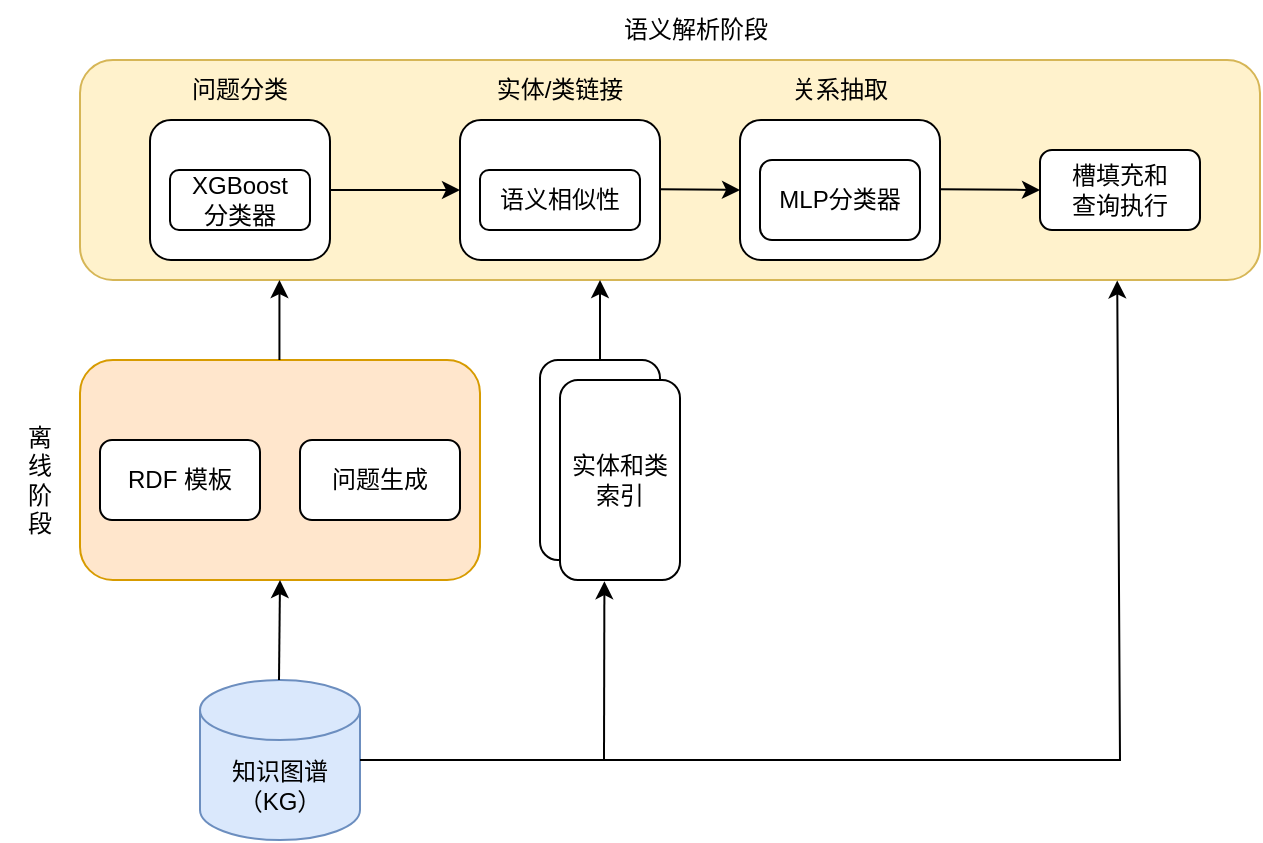 <mxfile version="21.3.2" type="device">
  <diagram name="第 1 页" id="_HAgdRkq3kSCtI3j7kdd">
    <mxGraphModel dx="825" dy="541" grid="0" gridSize="10" guides="1" tooltips="1" connect="1" arrows="1" fold="1" page="1" pageScale="1" pageWidth="827" pageHeight="1169" math="0" shadow="0">
      <root>
        <mxCell id="0" />
        <mxCell id="1" parent="0" />
        <mxCell id="BYR2KeRBXnYKR4DnQvIY-14" value="语义解析阶段" style="text;html=1;strokeColor=none;fillColor=default;align=center;verticalAlign=middle;whiteSpace=wrap;rounded=0;" parent="1" vertex="1">
          <mxGeometry x="348" y="60" width="80" height="30" as="geometry" />
        </mxCell>
        <mxCell id="BYR2KeRBXnYKR4DnQvIY-12" value="" style="rounded=1;whiteSpace=wrap;html=1;fillColor=#fff2cc;strokeColor=#d6b656;" parent="1" vertex="1">
          <mxGeometry x="80" y="90" width="590" height="110" as="geometry" />
        </mxCell>
        <mxCell id="BYR2KeRBXnYKR4DnQvIY-11" value="" style="rounded=1;whiteSpace=wrap;html=1;fillColor=#ffe6cc;strokeColor=#d79b00;" parent="1" vertex="1">
          <mxGeometry x="80" y="240" width="200" height="110" as="geometry" />
        </mxCell>
        <mxCell id="BYR2KeRBXnYKR4DnQvIY-1" value="知识图谱（KG）" style="shape=cylinder3;whiteSpace=wrap;html=1;boundedLbl=1;backgroundOutline=1;size=15;fillColor=#dae8fc;strokeColor=#6c8ebf;" parent="1" vertex="1">
          <mxGeometry x="140" y="400" width="80" height="80" as="geometry" />
        </mxCell>
        <mxCell id="BYR2KeRBXnYKR4DnQvIY-2" value="RDF 模板" style="rounded=1;whiteSpace=wrap;html=1;" parent="1" vertex="1">
          <mxGeometry x="90" y="280" width="80" height="40" as="geometry" />
        </mxCell>
        <mxCell id="BYR2KeRBXnYKR4DnQvIY-3" value="问题生成" style="rounded=1;whiteSpace=wrap;html=1;" parent="1" vertex="1">
          <mxGeometry x="190" y="280" width="80" height="40" as="geometry" />
        </mxCell>
        <mxCell id="ioGBoC5dE54JVlJa6CXK-7" value="" style="rounded=1;whiteSpace=wrap;html=1;" vertex="1" parent="1">
          <mxGeometry x="410" y="120" width="100" height="70" as="geometry" />
        </mxCell>
        <mxCell id="BYR2KeRBXnYKR4DnQvIY-7" value="MLP分类器" style="rounded=1;whiteSpace=wrap;html=1;" parent="1" vertex="1">
          <mxGeometry x="420" y="140" width="80" height="40" as="geometry" />
        </mxCell>
        <mxCell id="BYR2KeRBXnYKR4DnQvIY-9" value="槽填充和&lt;br&gt;查询执行" style="rounded=1;whiteSpace=wrap;html=1;" parent="1" vertex="1">
          <mxGeometry x="560" y="135" width="80" height="40" as="geometry" />
        </mxCell>
        <mxCell id="BYR2KeRBXnYKR4DnQvIY-13" value="离&lt;br&gt;线&lt;br&gt;阶&lt;br&gt;段" style="text;html=1;strokeColor=none;fillColor=none;align=center;verticalAlign=middle;whiteSpace=wrap;rounded=0;" parent="1" vertex="1">
          <mxGeometry x="40" y="260" width="40" height="80" as="geometry" />
        </mxCell>
        <mxCell id="BYR2KeRBXnYKR4DnQvIY-15" value="" style="rounded=1;whiteSpace=wrap;html=1;" parent="1" vertex="1">
          <mxGeometry x="310" y="240" width="60" height="100" as="geometry" />
        </mxCell>
        <mxCell id="BYR2KeRBXnYKR4DnQvIY-16" value="实体和类索引" style="rounded=1;whiteSpace=wrap;html=1;" parent="1" vertex="1">
          <mxGeometry x="320" y="250" width="60" height="100" as="geometry" />
        </mxCell>
        <mxCell id="BYR2KeRBXnYKR4DnQvIY-19" value="" style="edgeStyle=orthogonalEdgeStyle;rounded=0;orthogonalLoop=1;jettySize=auto;html=1;exitX=0.5;exitY=0;exitDx=0;exitDy=0;entryX=0.5;entryY=1;entryDx=0;entryDy=0;" parent="1" target="BYR2KeRBXnYKR4DnQvIY-11" edge="1">
          <mxGeometry relative="1" as="geometry">
            <mxPoint x="179.5" y="400" as="sourcePoint" />
            <mxPoint x="180.5" y="363" as="targetPoint" />
          </mxGeometry>
        </mxCell>
        <mxCell id="BYR2KeRBXnYKR4DnQvIY-23" value="" style="endArrow=classic;html=1;rounded=0;entryX=0.879;entryY=1.002;entryDx=0;entryDy=0;entryPerimeter=0;" parent="1" target="BYR2KeRBXnYKR4DnQvIY-12" edge="1">
          <mxGeometry width="50" height="50" relative="1" as="geometry">
            <mxPoint x="220" y="440" as="sourcePoint" />
            <mxPoint x="660" y="440" as="targetPoint" />
            <Array as="points">
              <mxPoint x="600" y="440" />
            </Array>
          </mxGeometry>
        </mxCell>
        <mxCell id="BYR2KeRBXnYKR4DnQvIY-24" value="" style="endArrow=classic;html=1;rounded=0;entryX=0.37;entryY=1.006;entryDx=0;entryDy=0;entryPerimeter=0;" parent="1" target="BYR2KeRBXnYKR4DnQvIY-16" edge="1">
          <mxGeometry width="50" height="50" relative="1" as="geometry">
            <mxPoint x="342" y="440" as="sourcePoint" />
            <mxPoint x="400" y="390" as="targetPoint" />
          </mxGeometry>
        </mxCell>
        <mxCell id="ioGBoC5dE54JVlJa6CXK-5" value="" style="rounded=1;whiteSpace=wrap;html=1;" vertex="1" parent="1">
          <mxGeometry x="115" y="120" width="90" height="70" as="geometry" />
        </mxCell>
        <mxCell id="BYR2KeRBXnYKR4DnQvIY-50" value="" style="endArrow=classic;html=1;rounded=0;" parent="1" edge="1">
          <mxGeometry width="50" height="50" relative="1" as="geometry">
            <mxPoint x="340" y="240" as="sourcePoint" />
            <mxPoint x="340" y="200" as="targetPoint" />
          </mxGeometry>
        </mxCell>
        <mxCell id="BYR2KeRBXnYKR4DnQvIY-51" value="" style="endArrow=classic;html=1;rounded=0;" parent="1" edge="1">
          <mxGeometry width="50" height="50" relative="1" as="geometry">
            <mxPoint x="179.72" y="240" as="sourcePoint" />
            <mxPoint x="179.72" y="200" as="targetPoint" />
          </mxGeometry>
        </mxCell>
        <mxCell id="ioGBoC5dE54JVlJa6CXK-1" value="XGBoost&lt;br&gt;分类器" style="rounded=1;whiteSpace=wrap;html=1;" vertex="1" parent="1">
          <mxGeometry x="125" y="145" width="70" height="30" as="geometry" />
        </mxCell>
        <mxCell id="ioGBoC5dE54JVlJa6CXK-6" value="" style="rounded=1;whiteSpace=wrap;html=1;" vertex="1" parent="1">
          <mxGeometry x="270" y="120" width="100" height="70" as="geometry" />
        </mxCell>
        <mxCell id="ioGBoC5dE54JVlJa6CXK-2" value="问题分类" style="text;html=1;strokeColor=none;fillColor=none;align=center;verticalAlign=middle;whiteSpace=wrap;rounded=0;" vertex="1" parent="1">
          <mxGeometry x="130" y="90" width="60" height="30" as="geometry" />
        </mxCell>
        <mxCell id="ioGBoC5dE54JVlJa6CXK-3" value="实体/类链接" style="text;html=1;strokeColor=none;fillColor=none;align=center;verticalAlign=middle;whiteSpace=wrap;rounded=0;" vertex="1" parent="1">
          <mxGeometry x="285" y="90" width="70" height="30" as="geometry" />
        </mxCell>
        <mxCell id="ioGBoC5dE54JVlJa6CXK-4" value="语义相似性" style="rounded=1;whiteSpace=wrap;html=1;" vertex="1" parent="1">
          <mxGeometry x="280" y="145" width="80" height="30" as="geometry" />
        </mxCell>
        <mxCell id="ioGBoC5dE54JVlJa6CXK-8" value="关系抽取" style="text;html=1;strokeColor=none;fillColor=none;align=center;verticalAlign=middle;whiteSpace=wrap;rounded=0;" vertex="1" parent="1">
          <mxGeometry x="430" y="90" width="60" height="30" as="geometry" />
        </mxCell>
        <mxCell id="ioGBoC5dE54JVlJa6CXK-9" value="" style="endArrow=classic;html=1;rounded=0;exitX=1;exitY=0.5;exitDx=0;exitDy=0;entryX=0;entryY=0.5;entryDx=0;entryDy=0;" edge="1" parent="1" source="ioGBoC5dE54JVlJa6CXK-5" target="ioGBoC5dE54JVlJa6CXK-6">
          <mxGeometry width="50" height="50" relative="1" as="geometry">
            <mxPoint x="220" y="150" as="sourcePoint" />
            <mxPoint x="270" y="100" as="targetPoint" />
          </mxGeometry>
        </mxCell>
        <mxCell id="ioGBoC5dE54JVlJa6CXK-10" value="" style="endArrow=classic;html=1;rounded=0;exitX=1;exitY=0.5;exitDx=0;exitDy=0;entryX=0;entryY=0.5;entryDx=0;entryDy=0;" edge="1" parent="1" target="ioGBoC5dE54JVlJa6CXK-7">
          <mxGeometry width="50" height="50" relative="1" as="geometry">
            <mxPoint x="370" y="154.58" as="sourcePoint" />
            <mxPoint x="435" y="154.58" as="targetPoint" />
          </mxGeometry>
        </mxCell>
        <mxCell id="ioGBoC5dE54JVlJa6CXK-11" value="" style="endArrow=classic;html=1;rounded=0;exitX=1;exitY=0.5;exitDx=0;exitDy=0;" edge="1" parent="1">
          <mxGeometry width="50" height="50" relative="1" as="geometry">
            <mxPoint x="510" y="154.58" as="sourcePoint" />
            <mxPoint x="560" y="155" as="targetPoint" />
          </mxGeometry>
        </mxCell>
      </root>
    </mxGraphModel>
  </diagram>
</mxfile>
